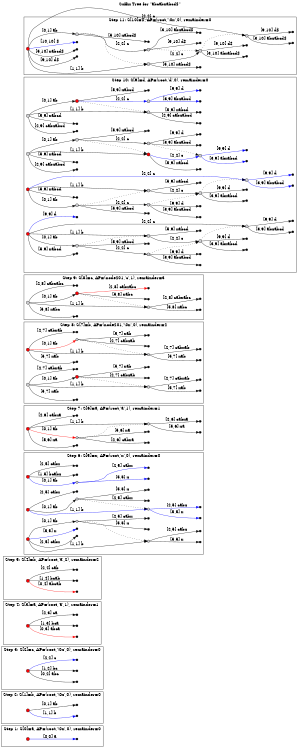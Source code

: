 digraph suffixTree {
  labelloc="t";
  label="Suffix Tree for \"abcabxabcd$\"";
  rankdir=LR;
  size="8,5"
  node [margin=0 fontcolor=blue fontsize=1 width=0.1 shape=circle style=filled];

  subgraph cluster_1 {
    label="Step 1: S[0]=a, AP=(root,'\\0x',0), remainder=0"

    root1_0 -> node220111_0 [label = "[0,0] a" color=blue];

    root1_0 [ width=0.15  fillcolor=red ]
    node220111_0 [ shape=point ]
  }

  subgraph cluster_2 {
    label="Step 2: S[1]=b, AP=(root,'\\0x',0), remainder=0"

    root2_1 -> node220112_1 [label = "[0,1] ab"];
    root2_1 -> node211112_1 [label = "[1,1] b" color=blue];

    root2_1 [ width=0.15  fillcolor=red ]
    node220112_1 [ shape=point ]
    node211112_1 [ shape=point ]
  }

  subgraph cluster_3 {
    label="Step 3: S[2]=c, AP=(root,'\\0x',0), remainder=0"

    root3_2 -> node220113_2 [label = "[0,2] abc"];
    root3_2 -> node211113_2 [label = "[1,2] bc"];
    root3_2 -> node202113_2 [label = "[2,2] c" color=blue];

    root3_2 [ width=0.15  fillcolor=red ]
    node220113_2 [ shape=point ]
    node211113_2 [ shape=point ]
    node202113_2 [ shape=point ]
  }

  subgraph cluster_4 {
    label="Step 4: S[3]=a, AP=(root,'a',1), remainder=1"

    root4_3 -> node220114_3 [label = "[0,3] abca" color=red];
    root4_3 -> node211114_3 [label = "[1,3] bca"];
    root4_3 -> node202114_3 [label = "[2,3] ca"];

    root4_3 [ width=0.15  fillcolor=red ]
    node220114_3 [ shape=point ]
    node211114_3 [ shape=point ]
    node202114_3 [ shape=point ]
  }

  subgraph cluster_5 {
    label="Step 5: S[4]=b, AP=(root,'a',2), remainder=2"

    root5_4 -> node220115_4 [label = "[0,4] abcab" color=red];
    root5_4 -> node211115_4 [label = "[1,4] bcab"];
    root5_4 -> node202115_4 [label = "[2,4] cab"];

    root5_4 [ width=0.15  fillcolor=red ]
    node220115_4 [ shape=point ]
    node211115_4 [ shape=point ]
    node202115_4 [ shape=point ]
  }

  subgraph cluster_6 {
    label="Step 6: S[5]=x, AP=(root,'a',2), remainder=2"

    root6_5 -> node2016_5 [label = "[0,1] ab" color=blue];
    root6_5 -> node211116_5 [label = "[1,5] bcabx"];
    root6_5 -> node202116_5 [label = "[2,5] cabx"];
    node2016_5 -> node112116_5 [label = "[2,5] cabx" color=blue];
    node2016_5 -> node85116_5 [label = "[5,5] x" color=blue];

    root6_5 [ width=0.15  fillcolor=red ]
    node211116_5 [ shape=point ]
    node85116_5 [ shape=point ]
    node202116_5 [ shape=point ]
    node112116_5 [ shape=point ]
  }

  subgraph cluster_6 {
    label="Step 6: S[5]=x, AP=(root,'b',1), remainder=1"

    root6_6 -> node2016_6 [label = "[0,1] ab"];
    node2016_6 -> node1116_6 [ style=dotted ];
    root6_6 -> node1116_6 [label = "[1,1] b" color=blue];
    root6_6 -> node202116_6 [label = "[2,5] cabx"];
    node2016_6 -> node112116_6 [label = "[2,5] cabx"];
    node2016_6 -> node85116_6 [label = "[5,5] x"];
    node1116_6 -> node102116_6 [label = "[2,5] cabx" color=blue];
    node1116_6 -> node75116_6 [label = "[5,5] x" color=blue];

    root6_6 [ width=0.15  fillcolor=red ]
    node102116_6 [ shape=point ]
    node75116_6 [ shape=point ]
    node85116_6 [ shape=point ]
    node202116_6 [ shape=point ]
    node112116_6 [ shape=point ]
  }

  subgraph cluster_6 {
    label="Step 6: S[5]=x, AP=(root,'x',0), remainder=0"

    root6_7 -> node2016_7 [label = "[0,1] ab"];
    node2016_7 -> node1116_7 [ style=dotted ];
    root6_7 -> node1116_7 [label = "[1,1] b"];
    root6_7 -> node202116_7 [label = "[2,5] cabx"];
    root6_7 -> node175116_7 [label = "[5,5] x" color=blue];
    node2016_7 -> node112116_7 [label = "[2,5] cabx"];
    node2016_7 -> node85116_7 [label = "[5,5] x"];
    node1116_7 -> node102116_7 [label = "[2,5] cabx"];
    node1116_7 -> node75116_7 [label = "[5,5] x"];

    root6_7 [ width=0.15  fillcolor=red ]
    node102116_7 [ shape=point ]
    node175116_7 [ shape=point ]
    node75116_7 [ shape=point ]
    node85116_7 [ shape=point ]
    node202116_7 [ shape=point ]
    node112116_7 [ shape=point ]
  }

  subgraph cluster_7 {
    label="Step 7: S[6]=a, AP=(root,'a',1), remainder=1"

    root7_8 -> node2017_8 [label = "[0,1] ab" color=red];
    node2017_8 -> node1117_8 [ style=dotted ];
    root7_8 -> node1117_8 [label = "[1,1] b"];
    root7_8 -> node202117_8 [label = "[2,6] cabxa"];
    root7_8 -> node175117_8 [label = "[5,6] xa"];
    node2017_8 -> node112117_8 [label = "[2,6] cabxa"];
    node2017_8 -> node85117_8 [label = "[5,6] xa"];
    node1117_8 -> node102117_8 [label = "[2,6] cabxa"];
    node1117_8 -> node75117_8 [label = "[5,6] xa"];

    root7_8 [ width=0.15  fillcolor=red ]
    node102117_8 [ shape=point ]
    node175117_8 [ shape=point ]
    node75117_8 [ shape=point ]
    node85117_8 [ shape=point ]
    node202117_8 [ shape=point ]
    node112117_8 [ shape=point ]
  }

  subgraph cluster_8 {
    label="Step 8: S[7]=b, AP=(root,'a',2), remainder=2"

    root8_9 -> node2018_9 [label = "[0,1] ab" color=red];
    node2018_9 -> node1118_9 [ style=dotted ];
    root8_9 -> node1118_9 [label = "[1,1] b"];
    root8_9 -> node202118_9 [label = "[2,7] cabxab"];
    root8_9 -> node175118_9 [label = "[5,7] xab"];
    node2018_9 -> node112118_9 [label = "[2,7] cabxab"];
    node2018_9 -> node85118_9 [label = "[5,7] xab"];
    node1118_9 -> node102118_9 [label = "[2,7] cabxab"];
    node1118_9 -> node75118_9 [label = "[5,7] xab"];

    root8_9 [ width=0.15  fillcolor=red ]
    node102118_9 [ shape=point ]
    node175118_9 [ shape=point ]
    node75118_9 [ shape=point ]
    node85118_9 [ shape=point ]
    node202118_9 [ shape=point ]
    node112118_9 [ shape=point ]
  }

  subgraph cluster_8 {
    label="Step 8: S[7]=b, AP=(node201,'\\0x',0), remainder=2"

    root8_10 -> node2018_10 [label = "[0,1] ab"];
    node2018_10 -> node1118_10 [ style=dotted ];
    root8_10 -> node1118_10 [label = "[1,1] b"];
    root8_10 -> node202118_10 [label = "[2,7] cabxab"];
    root8_10 -> node175118_10 [label = "[5,7] xab"];
    node2018_10 -> node112118_10 [label = "[2,7] cabxab"];
    node2018_10 -> node85118_10 [label = "[5,7] xab"];
    node1118_10 -> node102118_10 [label = "[2,7] cabxab"];
    node1118_10 -> node75118_10 [label = "[5,7] xab"];

    root8_10 [ width=0.15 ]
    node2018_10 [width=0.15 fillcolor=red]
    node102118_10 [ shape=point ]
    node175118_10 [ shape=point ]
    node75118_10 [ shape=point ]
    node85118_10 [ shape=point ]
    node202118_10 [ shape=point ]
    node112118_10 [ shape=point ]
  }

  subgraph cluster_9 {
    label="Step 9: S[8]=c, AP=(node201,'c',1), remainder=3"

    root9_11 -> node2019_11 [label = "[0,1] ab"];
    node2019_11 -> node1119_11 [ style=dotted ];
    root9_11 -> node1119_11 [label = "[1,1] b"];
    root9_11 -> node202119_11 [label = "[2,8] cabxabc"];
    root9_11 -> node175119_11 [label = "[5,8] xabc"];
    node2019_11 -> node112119_11 [label = "[2,8] cabxabc" color=red];
    node2019_11 -> node85119_11 [label = "[5,8] xabc"];
    node1119_11 -> node102119_11 [label = "[2,8] cabxabc"];
    node1119_11 -> node75119_11 [label = "[5,8] xabc"];

    root9_11 [ width=0.15 ]
    node2019_11 [width=0.15 fillcolor=red]
    node102119_11 [ shape=point ]
    node175119_11 [ shape=point ]
    node75119_11 [ shape=point ]
    node85119_11 [ shape=point ]
    node202119_11 [ shape=point ]
    node112119_11 [ shape=point ]
  }

  subgraph cluster_10 {
    label="Step 10: S[9]=d, AP=(node201,'c',1), remainder=3"

    root10_12 -> node20110_12 [label = "[0,1] ab"];
    node20110_12 -> node11110_12 [ style=dotted ];
    root10_12 -> node11110_12 [label = "[1,1] b"];
    root10_12 -> node2021110_12 [label = "[2,9] cabxabcd"];
    root10_12 -> node1751110_12 [label = "[5,9] xabcd"];
    node20110_12 -> node32210_12 [label = "[2,2] c" color=blue];
    node20110_12 -> node851110_12 [label = "[5,9] xabcd"];
    node11110_12 -> node1021110_12 [label = "[2,9] cabxabcd"];
    node11110_12 -> node751110_12 [label = "[5,9] xabcd"];
    node32210_12 -> node1131110_12 [label = "[3,9] abxabcd" color=blue];
    node32210_12 -> node591110_12 [label = "[9,9] d" color=blue];

    root10_12 [ width=0.15 ]
    node20110_12 [width=0.15 fillcolor=red]
    node1021110_12 [ shape=point ]
    node591110_12 [ shape=point ]
    node1751110_12 [ shape=point ]
    node751110_12 [ shape=point ]
    node1131110_12 [ shape=point ]
    node851110_12 [ shape=point ]
    node2021110_12 [ shape=point ]
  }

  subgraph cluster_10 {
    label="Step 10: S[9]=d, AP=(node111,'c',1), remainder=2"

    root10_13 -> node20110_13 [label = "[0,1] ab"];
    node20110_13 -> node11110_13 [ style=dotted ];
    root10_13 -> node11110_13 [label = "[1,1] b"];
    root10_13 -> node2021110_13 [label = "[2,9] cabxabcd"];
    root10_13 -> node1751110_13 [label = "[5,9] xabcd"];
    node20110_13 -> node32210_13 [label = "[2,2] c"];
    node32210_13 -> node22210_13 [ style=dotted ];
    node20110_13 -> node851110_13 [label = "[5,9] xabcd"];
    node11110_13 -> node22210_13 [label = "[2,2] c" color=blue];
    node11110_13 -> node751110_13 [label = "[5,9] xabcd"];
    node32210_13 -> node1131110_13 [label = "[3,9] abxabcd"];
    node32210_13 -> node591110_13 [label = "[9,9] d"];
    node22210_13 -> node1031110_13 [label = "[3,9] abxabcd" color=blue];
    node22210_13 -> node491110_13 [label = "[9,9] d" color=blue];

    node591110_13 [ shape=point ]
    node1751110_13 [ shape=point ]
    node751110_13 [ shape=point ]
    node1131110_13 [ shape=point ]
    node11110_13 [width=0.15 fillcolor=red]
    root10_13 [ width=0.15 ]
    node1031110_13 [ shape=point ]
    node851110_13 [ shape=point ]
    node2021110_13 [ shape=point ]
    node491110_13 [ shape=point ]
  }

  subgraph cluster_10 {
    label="Step 10: S[9]=d, AP=(root,'c',1), remainder=1"

    root10_14 -> node20110_14 [label = "[0,1] ab"];
    node20110_14 -> node11110_14 [ style=dotted ];
    root10_14 -> node11110_14 [label = "[1,1] b"];
    root10_14 -> node12210_14 [label = "[2,2] c" color=blue];
    root10_14 -> node1751110_14 [label = "[5,9] xabcd"];
    node20110_14 -> node32210_14 [label = "[2,2] c"];
    node32210_14 -> node22210_14 [ style=dotted ];
    node20110_14 -> node851110_14 [label = "[5,9] xabcd"];
    node11110_14 -> node22210_14 [label = "[2,2] c"];
    node22210_14 -> node12210_14 [ style=dotted ];
    node11110_14 -> node751110_14 [label = "[5,9] xabcd"];
    node12210_14 -> node931110_14 [label = "[3,9] abxabcd" color=blue];
    node12210_14 -> node391110_14 [label = "[9,9] d" color=blue];
    node32210_14 -> node1131110_14 [label = "[3,9] abxabcd"];
    node32210_14 -> node591110_14 [label = "[9,9] d"];
    node22210_14 -> node1031110_14 [label = "[3,9] abxabcd"];
    node22210_14 -> node491110_14 [label = "[9,9] d"];

    node591110_14 [ shape=point ]
    node1751110_14 [ shape=point ]
    node751110_14 [ shape=point ]
    node1131110_14 [ shape=point ]
    node391110_14 [ shape=point ]
    root10_14 [ width=0.15  fillcolor=red ]
    node1031110_14 [ shape=point ]
    node851110_14 [ shape=point ]
    node491110_14 [ shape=point ]
    node931110_14 [ shape=point ]
  }

  subgraph cluster_10 {
    label="Step 10: S[9]=d, AP=(root,'d',0), remainder=0"

    root10_15 -> node20110_15 [label = "[0,1] ab"];
    node20110_15 -> node11110_15 [ style=dotted ];
    root10_15 -> node11110_15 [label = "[1,1] b"];
    root10_15 -> node12210_15 [label = "[2,2] c"];
    root10_15 -> node1391110_15 [label = "[9,9] d" color=blue];
    root10_15 -> node1751110_15 [label = "[5,9] xabcd"];
    node20110_15 -> node32210_15 [label = "[2,2] c"];
    node32210_15 -> node22210_15 [ style=dotted ];
    node20110_15 -> node851110_15 [label = "[5,9] xabcd"];
    node11110_15 -> node22210_15 [label = "[2,2] c"];
    node22210_15 -> node12210_15 [ style=dotted ];
    node11110_15 -> node751110_15 [label = "[5,9] xabcd"];
    node12210_15 -> node931110_15 [label = "[3,9] abxabcd"];
    node12210_15 -> node391110_15 [label = "[9,9] d"];
    node32210_15 -> node1131110_15 [label = "[3,9] abxabcd"];
    node32210_15 -> node591110_15 [label = "[9,9] d"];
    node22210_15 -> node1031110_15 [label = "[3,9] abxabcd"];
    node22210_15 -> node491110_15 [label = "[9,9] d"];

    node591110_15 [ shape=point ]
    node1751110_15 [ shape=point ]
    node1391110_15 [ shape=point ]
    node751110_15 [ shape=point ]
    node1131110_15 [ shape=point ]
    node391110_15 [ shape=point ]
    root10_15 [ width=0.15  fillcolor=red ]
    node1031110_15 [ shape=point ]
    node851110_15 [ shape=point ]
    node491110_15 [ shape=point ]
    node931110_15 [ shape=point ]
  }

  subgraph cluster_11 {
    label="Step 11: S[10]=$, AP=(root,'\\0x',0), remainder=0"

    root11_16 -> node12101111_16 [label = "[10,10] $" color=blue];
    root11_16 -> node20111_16 [label = "[0,1] ab"];
    node20111_16 -> node11111_16 [ style=dotted ];
    root11_16 -> node11111_16 [label = "[1,1] b"];
    root11_16 -> node12211_16 [label = "[2,2] c"];
    root11_16 -> node1391111_16 [label = "[9,10] d$"];
    root11_16 -> node1751111_16 [label = "[5,10] xabcd$"];
    node20111_16 -> node32211_16 [label = "[2,2] c"];
    node32211_16 -> node22211_16 [ style=dotted ];
    node20111_16 -> node851111_16 [label = "[5,10] xabcd$"];
    node11111_16 -> node22211_16 [label = "[2,2] c"];
    node22211_16 -> node12211_16 [ style=dotted ];
    node11111_16 -> node751111_16 [label = "[5,10] xabcd$"];
    node12211_16 -> node931111_16 [label = "[3,10] abxabcd$"];
    node12211_16 -> node391111_16 [label = "[9,10] d$"];
    node32211_16 -> node1131111_16 [label = "[3,10] abxabcd$"];
    node32211_16 -> node591111_16 [label = "[9,10] d$"];
    node22211_16 -> node1031111_16 [label = "[3,10] abxabcd$"];
    node22211_16 -> node491111_16 [label = "[9,10] d$"];

    node591111_16 [ shape=point ]
    node1751111_16 [ shape=point ]
    node12101111_16 [ shape=point ]
    node1391111_16 [ shape=point ]
    node751111_16 [ shape=point ]
    node1131111_16 [ shape=point ]
    node391111_16 [ shape=point ]
    root11_16 [ width=0.15  fillcolor=red ]
    node1031111_16 [ shape=point ]
    node851111_16 [ shape=point ]
    node491111_16 [ shape=point ]
    node931111_16 [ shape=point ]
  }

}